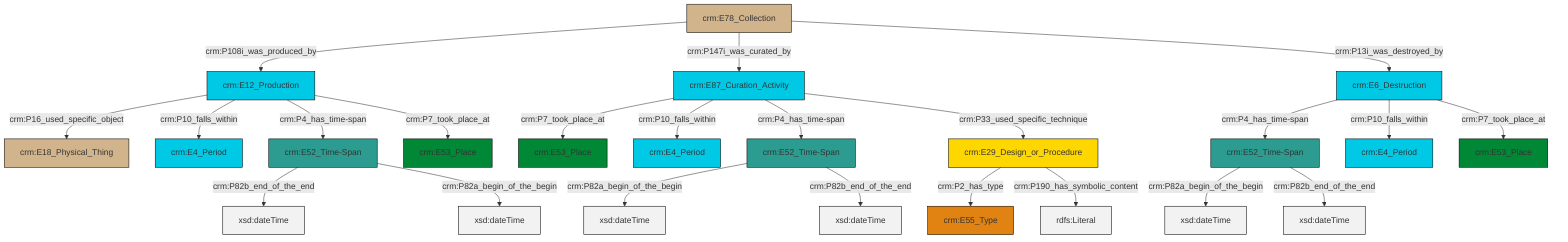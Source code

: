 graph TD
classDef Literal fill:#f2f2f2,stroke:#000000;
classDef CRM_Entity fill:#FFFFFF,stroke:#000000;
classDef Temporal_Entity fill:#00C9E6, stroke:#000000;
classDef Type fill:#E18312, stroke:#000000;
classDef Time-Span fill:#2C9C91, stroke:#000000;
classDef Appellation fill:#FFEB7F, stroke:#000000;
classDef Place fill:#008836, stroke:#000000;
classDef Persistent_Item fill:#B266B2, stroke:#000000;
classDef Conceptual_Object fill:#FFD700, stroke:#000000;
classDef Physical_Thing fill:#D2B48C, stroke:#000000;
classDef Actor fill:#f58aad, stroke:#000000;
classDef PC_Classes fill:#4ce600, stroke:#000000;
classDef Multi fill:#cccccc,stroke:#000000;

2["crm:E78_Collection"]:::Physical_Thing -->|crm:P108i_was_produced_by| 3["crm:E12_Production"]:::Temporal_Entity
4["crm:E6_Destruction"]:::Temporal_Entity -->|crm:P4_has_time-span| 5["crm:E52_Time-Span"]:::Time-Span
3["crm:E12_Production"]:::Temporal_Entity -->|crm:P16_used_specific_object| 6["crm:E18_Physical_Thing"]:::Physical_Thing
7["crm:E52_Time-Span"]:::Time-Span -->|crm:P82a_begin_of_the_begin| 8[xsd:dateTime]:::Literal
0["crm:E87_Curation_Activity"]:::Temporal_Entity -->|crm:P7_took_place_at| 9["crm:E53_Place"]:::Place
5["crm:E52_Time-Span"]:::Time-Span -->|crm:P82a_begin_of_the_begin| 11[xsd:dateTime]:::Literal
5["crm:E52_Time-Span"]:::Time-Span -->|crm:P82b_end_of_the_end| 12[xsd:dateTime]:::Literal
2["crm:E78_Collection"]:::Physical_Thing -->|crm:P147i_was_curated_by| 0["crm:E87_Curation_Activity"]:::Temporal_Entity
0["crm:E87_Curation_Activity"]:::Temporal_Entity -->|crm:P10_falls_within| 17["crm:E4_Period"]:::Temporal_Entity
3["crm:E12_Production"]:::Temporal_Entity -->|crm:P10_falls_within| 18["crm:E4_Period"]:::Temporal_Entity
15["crm:E29_Design_or_Procedure"]:::Conceptual_Object -->|crm:P2_has_type| 19["crm:E55_Type"]:::Type
2["crm:E78_Collection"]:::Physical_Thing -->|crm:P13i_was_destroyed_by| 4["crm:E6_Destruction"]:::Temporal_Entity
7["crm:E52_Time-Span"]:::Time-Span -->|crm:P82b_end_of_the_end| 24[xsd:dateTime]:::Literal
3["crm:E12_Production"]:::Temporal_Entity -->|crm:P4_has_time-span| 27["crm:E52_Time-Span"]:::Time-Span
27["crm:E52_Time-Span"]:::Time-Span -->|crm:P82b_end_of_the_end| 29[xsd:dateTime]:::Literal
0["crm:E87_Curation_Activity"]:::Temporal_Entity -->|crm:P4_has_time-span| 7["crm:E52_Time-Span"]:::Time-Span
4["crm:E6_Destruction"]:::Temporal_Entity -->|crm:P10_falls_within| 21["crm:E4_Period"]:::Temporal_Entity
15["crm:E29_Design_or_Procedure"]:::Conceptual_Object -->|crm:P190_has_symbolic_content| 34[rdfs:Literal]:::Literal
3["crm:E12_Production"]:::Temporal_Entity -->|crm:P7_took_place_at| 13["crm:E53_Place"]:::Place
0["crm:E87_Curation_Activity"]:::Temporal_Entity -->|crm:P33_used_specific_technique| 15["crm:E29_Design_or_Procedure"]:::Conceptual_Object
4["crm:E6_Destruction"]:::Temporal_Entity -->|crm:P7_took_place_at| 25["crm:E53_Place"]:::Place
27["crm:E52_Time-Span"]:::Time-Span -->|crm:P82a_begin_of_the_begin| 36[xsd:dateTime]:::Literal